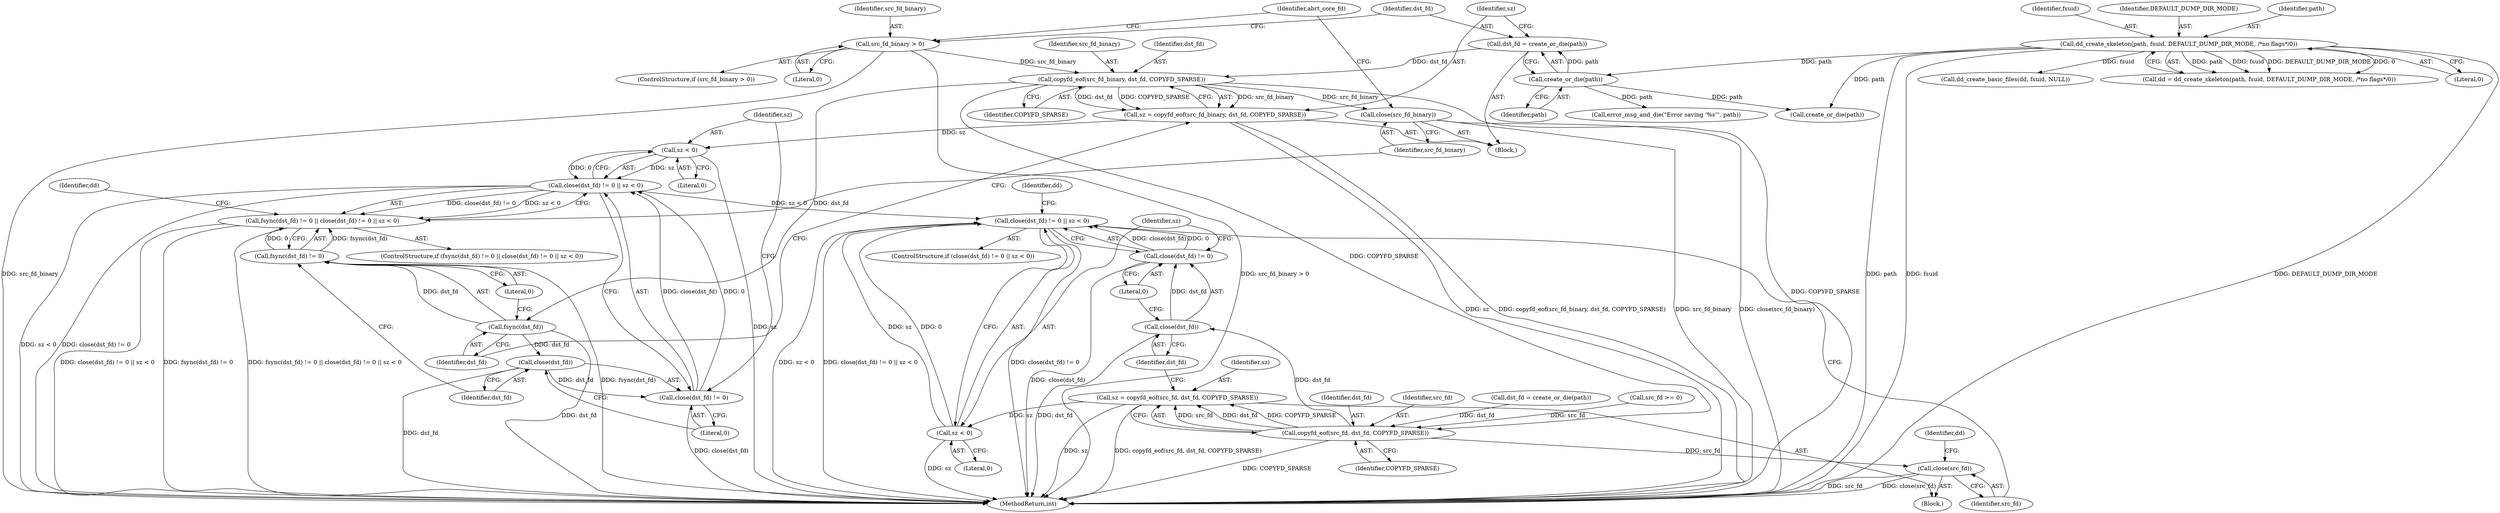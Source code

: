 digraph "0_abrt_8939398b82006ba1fec4ed491339fc075f43fc7c_1@API" {
"1000889" [label="(Call,copyfd_eof(src_fd_binary, dst_fd, COPYFD_SPARSE))"];
"1000877" [label="(Call,src_fd_binary > 0)"];
"1000882" [label="(Call,dst_fd = create_or_die(path))"];
"1000884" [label="(Call,create_or_die(path))"];
"1000643" [label="(Call,dd_create_skeleton(path, fsuid, DEFAULT_DUMP_DIR_MODE, /*no flags*/0))"];
"1000887" [label="(Call,sz = copyfd_eof(src_fd_binary, dst_fd, COPYFD_SPARSE))"];
"1000904" [label="(Call,sz < 0)"];
"1000899" [label="(Call,close(dst_fd) != 0 || sz < 0)"];
"1000894" [label="(Call,fsync(dst_fd) != 0 || close(dst_fd) != 0 || sz < 0)"];
"1001047" [label="(Call,close(dst_fd) != 0 || sz < 0)"];
"1000896" [label="(Call,fsync(dst_fd))"];
"1000895" [label="(Call,fsync(dst_fd) != 0)"];
"1000901" [label="(Call,close(dst_fd))"];
"1000900" [label="(Call,close(dst_fd) != 0)"];
"1000913" [label="(Call,close(src_fd_binary))"];
"1001042" [label="(Call,copyfd_eof(src_fd, dst_fd, COPYFD_SPARSE))"];
"1001040" [label="(Call,sz = copyfd_eof(src_fd, dst_fd, COPYFD_SPARSE))"];
"1001052" [label="(Call,sz < 0)"];
"1001049" [label="(Call,close(dst_fd))"];
"1001048" [label="(Call,close(dst_fd) != 0)"];
"1001061" [label="(Call,close(src_fd))"];
"1000883" [label="(Identifier,dst_fd)"];
"1000884" [label="(Call,create_or_die(path))"];
"1000879" [label="(Literal,0)"];
"1001062" [label="(Identifier,src_fd)"];
"1000890" [label="(Identifier,src_fd_binary)"];
"1001041" [label="(Identifier,sz)"];
"1000656" [label="(Call,dd_create_basic_files(dd, fsuid, NULL))"];
"1000905" [label="(Identifier,sz)"];
"1000641" [label="(Call,dd = dd_create_skeleton(path, fsuid, DEFAULT_DUMP_DIR_MODE, /*no flags*/0))"];
"1000878" [label="(Identifier,src_fd_binary)"];
"1000906" [label="(Literal,0)"];
"1001046" [label="(ControlStructure,if (close(dst_fd) != 0 || sz < 0))"];
"1001051" [label="(Literal,0)"];
"1001050" [label="(Identifier,dst_fd)"];
"1001042" [label="(Call,copyfd_eof(src_fd, dst_fd, COPYFD_SPARSE))"];
"1001228" [label="(MethodReturn,int)"];
"1000902" [label="(Identifier,dst_fd)"];
"1000891" [label="(Identifier,dst_fd)"];
"1001061" [label="(Call,close(src_fd))"];
"1001057" [label="(Identifier,dd)"];
"1000647" [label="(Literal,0)"];
"1000913" [label="(Call,close(src_fd_binary))"];
"1000885" [label="(Identifier,path)"];
"1000882" [label="(Call,dst_fd = create_or_die(path))"];
"1000644" [label="(Identifier,path)"];
"1001044" [label="(Identifier,dst_fd)"];
"1001028" [label="(Block,)"];
"1000910" [label="(Call,error_msg_and_die(\"Error saving '%s'\", path))"];
"1000904" [label="(Call,sz < 0)"];
"1000894" [label="(Call,fsync(dst_fd) != 0 || close(dst_fd) != 0 || sz < 0)"];
"1000643" [label="(Call,dd_create_skeleton(path, fsuid, DEFAULT_DUMP_DIR_MODE, /*no flags*/0))"];
"1000876" [label="(ControlStructure,if (src_fd_binary > 0))"];
"1001053" [label="(Identifier,sz)"];
"1000892" [label="(Identifier,COPYFD_SPARSE)"];
"1001049" [label="(Call,close(dst_fd))"];
"1001064" [label="(Identifier,dd)"];
"1000888" [label="(Identifier,sz)"];
"1000914" [label="(Identifier,src_fd_binary)"];
"1000895" [label="(Call,fsync(dst_fd) != 0)"];
"1000918" [label="(Call,create_or_die(path))"];
"1000893" [label="(ControlStructure,if (fsync(dst_fd) != 0 || close(dst_fd) != 0 || sz < 0))"];
"1001052" [label="(Call,sz < 0)"];
"1000899" [label="(Call,close(dst_fd) != 0 || sz < 0)"];
"1000887" [label="(Call,sz = copyfd_eof(src_fd_binary, dst_fd, COPYFD_SPARSE))"];
"1000645" [label="(Identifier,fsuid)"];
"1001043" [label="(Identifier,src_fd)"];
"1001035" [label="(Call,dst_fd = create_or_die(path))"];
"1001048" [label="(Call,close(dst_fd) != 0)"];
"1000897" [label="(Identifier,dst_fd)"];
"1000903" [label="(Literal,0)"];
"1000898" [label="(Literal,0)"];
"1000880" [label="(Block,)"];
"1000646" [label="(Identifier,DEFAULT_DUMP_DIR_MODE)"];
"1000917" [label="(Identifier,abrt_core_fd)"];
"1000901" [label="(Call,close(dst_fd))"];
"1001045" [label="(Identifier,COPYFD_SPARSE)"];
"1000909" [label="(Identifier,dd)"];
"1001025" [label="(Call,src_fd >= 0)"];
"1000877" [label="(Call,src_fd_binary > 0)"];
"1001040" [label="(Call,sz = copyfd_eof(src_fd, dst_fd, COPYFD_SPARSE))"];
"1000900" [label="(Call,close(dst_fd) != 0)"];
"1001047" [label="(Call,close(dst_fd) != 0 || sz < 0)"];
"1000896" [label="(Call,fsync(dst_fd))"];
"1000889" [label="(Call,copyfd_eof(src_fd_binary, dst_fd, COPYFD_SPARSE))"];
"1001054" [label="(Literal,0)"];
"1000889" -> "1000887"  [label="AST: "];
"1000889" -> "1000892"  [label="CFG: "];
"1000890" -> "1000889"  [label="AST: "];
"1000891" -> "1000889"  [label="AST: "];
"1000892" -> "1000889"  [label="AST: "];
"1000887" -> "1000889"  [label="CFG: "];
"1000889" -> "1001228"  [label="DDG: COPYFD_SPARSE"];
"1000889" -> "1000887"  [label="DDG: src_fd_binary"];
"1000889" -> "1000887"  [label="DDG: dst_fd"];
"1000889" -> "1000887"  [label="DDG: COPYFD_SPARSE"];
"1000877" -> "1000889"  [label="DDG: src_fd_binary"];
"1000882" -> "1000889"  [label="DDG: dst_fd"];
"1000889" -> "1000896"  [label="DDG: dst_fd"];
"1000889" -> "1000913"  [label="DDG: src_fd_binary"];
"1000889" -> "1001042"  [label="DDG: COPYFD_SPARSE"];
"1000877" -> "1000876"  [label="AST: "];
"1000877" -> "1000879"  [label="CFG: "];
"1000878" -> "1000877"  [label="AST: "];
"1000879" -> "1000877"  [label="AST: "];
"1000883" -> "1000877"  [label="CFG: "];
"1000917" -> "1000877"  [label="CFG: "];
"1000877" -> "1001228"  [label="DDG: src_fd_binary"];
"1000877" -> "1001228"  [label="DDG: src_fd_binary > 0"];
"1000882" -> "1000880"  [label="AST: "];
"1000882" -> "1000884"  [label="CFG: "];
"1000883" -> "1000882"  [label="AST: "];
"1000884" -> "1000882"  [label="AST: "];
"1000888" -> "1000882"  [label="CFG: "];
"1000884" -> "1000882"  [label="DDG: path"];
"1000884" -> "1000885"  [label="CFG: "];
"1000885" -> "1000884"  [label="AST: "];
"1000643" -> "1000884"  [label="DDG: path"];
"1000884" -> "1000910"  [label="DDG: path"];
"1000884" -> "1000918"  [label="DDG: path"];
"1000643" -> "1000641"  [label="AST: "];
"1000643" -> "1000647"  [label="CFG: "];
"1000644" -> "1000643"  [label="AST: "];
"1000645" -> "1000643"  [label="AST: "];
"1000646" -> "1000643"  [label="AST: "];
"1000647" -> "1000643"  [label="AST: "];
"1000641" -> "1000643"  [label="CFG: "];
"1000643" -> "1001228"  [label="DDG: DEFAULT_DUMP_DIR_MODE"];
"1000643" -> "1001228"  [label="DDG: path"];
"1000643" -> "1001228"  [label="DDG: fsuid"];
"1000643" -> "1000641"  [label="DDG: path"];
"1000643" -> "1000641"  [label="DDG: fsuid"];
"1000643" -> "1000641"  [label="DDG: DEFAULT_DUMP_DIR_MODE"];
"1000643" -> "1000641"  [label="DDG: 0"];
"1000643" -> "1000656"  [label="DDG: fsuid"];
"1000643" -> "1000918"  [label="DDG: path"];
"1000887" -> "1000880"  [label="AST: "];
"1000888" -> "1000887"  [label="AST: "];
"1000897" -> "1000887"  [label="CFG: "];
"1000887" -> "1001228"  [label="DDG: sz"];
"1000887" -> "1001228"  [label="DDG: copyfd_eof(src_fd_binary, dst_fd, COPYFD_SPARSE)"];
"1000887" -> "1000904"  [label="DDG: sz"];
"1000904" -> "1000899"  [label="AST: "];
"1000904" -> "1000906"  [label="CFG: "];
"1000905" -> "1000904"  [label="AST: "];
"1000906" -> "1000904"  [label="AST: "];
"1000899" -> "1000904"  [label="CFG: "];
"1000904" -> "1001228"  [label="DDG: sz"];
"1000904" -> "1000899"  [label="DDG: sz"];
"1000904" -> "1000899"  [label="DDG: 0"];
"1000899" -> "1000894"  [label="AST: "];
"1000899" -> "1000900"  [label="CFG: "];
"1000900" -> "1000899"  [label="AST: "];
"1000894" -> "1000899"  [label="CFG: "];
"1000899" -> "1001228"  [label="DDG: sz < 0"];
"1000899" -> "1001228"  [label="DDG: close(dst_fd) != 0"];
"1000899" -> "1000894"  [label="DDG: close(dst_fd) != 0"];
"1000899" -> "1000894"  [label="DDG: sz < 0"];
"1000900" -> "1000899"  [label="DDG: close(dst_fd)"];
"1000900" -> "1000899"  [label="DDG: 0"];
"1000899" -> "1001047"  [label="DDG: sz < 0"];
"1000894" -> "1000893"  [label="AST: "];
"1000894" -> "1000895"  [label="CFG: "];
"1000895" -> "1000894"  [label="AST: "];
"1000909" -> "1000894"  [label="CFG: "];
"1000914" -> "1000894"  [label="CFG: "];
"1000894" -> "1001228"  [label="DDG: close(dst_fd) != 0 || sz < 0"];
"1000894" -> "1001228"  [label="DDG: fsync(dst_fd) != 0"];
"1000894" -> "1001228"  [label="DDG: fsync(dst_fd) != 0 || close(dst_fd) != 0 || sz < 0"];
"1000895" -> "1000894"  [label="DDG: fsync(dst_fd)"];
"1000895" -> "1000894"  [label="DDG: 0"];
"1001047" -> "1001046"  [label="AST: "];
"1001047" -> "1001048"  [label="CFG: "];
"1001047" -> "1001052"  [label="CFG: "];
"1001048" -> "1001047"  [label="AST: "];
"1001052" -> "1001047"  [label="AST: "];
"1001057" -> "1001047"  [label="CFG: "];
"1001062" -> "1001047"  [label="CFG: "];
"1001047" -> "1001228"  [label="DDG: close(dst_fd) != 0 || sz < 0"];
"1001047" -> "1001228"  [label="DDG: close(dst_fd) != 0"];
"1001047" -> "1001228"  [label="DDG: sz < 0"];
"1001048" -> "1001047"  [label="DDG: close(dst_fd)"];
"1001048" -> "1001047"  [label="DDG: 0"];
"1001052" -> "1001047"  [label="DDG: sz"];
"1001052" -> "1001047"  [label="DDG: 0"];
"1000896" -> "1000895"  [label="AST: "];
"1000896" -> "1000897"  [label="CFG: "];
"1000897" -> "1000896"  [label="AST: "];
"1000898" -> "1000896"  [label="CFG: "];
"1000896" -> "1001228"  [label="DDG: dst_fd"];
"1000896" -> "1000895"  [label="DDG: dst_fd"];
"1000896" -> "1000901"  [label="DDG: dst_fd"];
"1000895" -> "1000898"  [label="CFG: "];
"1000898" -> "1000895"  [label="AST: "];
"1000902" -> "1000895"  [label="CFG: "];
"1000895" -> "1001228"  [label="DDG: fsync(dst_fd)"];
"1000901" -> "1000900"  [label="AST: "];
"1000901" -> "1000902"  [label="CFG: "];
"1000902" -> "1000901"  [label="AST: "];
"1000903" -> "1000901"  [label="CFG: "];
"1000901" -> "1001228"  [label="DDG: dst_fd"];
"1000901" -> "1000900"  [label="DDG: dst_fd"];
"1000900" -> "1000903"  [label="CFG: "];
"1000903" -> "1000900"  [label="AST: "];
"1000905" -> "1000900"  [label="CFG: "];
"1000900" -> "1001228"  [label="DDG: close(dst_fd)"];
"1000913" -> "1000880"  [label="AST: "];
"1000913" -> "1000914"  [label="CFG: "];
"1000914" -> "1000913"  [label="AST: "];
"1000917" -> "1000913"  [label="CFG: "];
"1000913" -> "1001228"  [label="DDG: src_fd_binary"];
"1000913" -> "1001228"  [label="DDG: close(src_fd_binary)"];
"1001042" -> "1001040"  [label="AST: "];
"1001042" -> "1001045"  [label="CFG: "];
"1001043" -> "1001042"  [label="AST: "];
"1001044" -> "1001042"  [label="AST: "];
"1001045" -> "1001042"  [label="AST: "];
"1001040" -> "1001042"  [label="CFG: "];
"1001042" -> "1001228"  [label="DDG: COPYFD_SPARSE"];
"1001042" -> "1001040"  [label="DDG: src_fd"];
"1001042" -> "1001040"  [label="DDG: dst_fd"];
"1001042" -> "1001040"  [label="DDG: COPYFD_SPARSE"];
"1001025" -> "1001042"  [label="DDG: src_fd"];
"1001035" -> "1001042"  [label="DDG: dst_fd"];
"1001042" -> "1001049"  [label="DDG: dst_fd"];
"1001042" -> "1001061"  [label="DDG: src_fd"];
"1001040" -> "1001028"  [label="AST: "];
"1001041" -> "1001040"  [label="AST: "];
"1001050" -> "1001040"  [label="CFG: "];
"1001040" -> "1001228"  [label="DDG: sz"];
"1001040" -> "1001228"  [label="DDG: copyfd_eof(src_fd, dst_fd, COPYFD_SPARSE)"];
"1001040" -> "1001052"  [label="DDG: sz"];
"1001052" -> "1001054"  [label="CFG: "];
"1001053" -> "1001052"  [label="AST: "];
"1001054" -> "1001052"  [label="AST: "];
"1001052" -> "1001228"  [label="DDG: sz"];
"1001049" -> "1001048"  [label="AST: "];
"1001049" -> "1001050"  [label="CFG: "];
"1001050" -> "1001049"  [label="AST: "];
"1001051" -> "1001049"  [label="CFG: "];
"1001049" -> "1001228"  [label="DDG: dst_fd"];
"1001049" -> "1001048"  [label="DDG: dst_fd"];
"1001048" -> "1001051"  [label="CFG: "];
"1001051" -> "1001048"  [label="AST: "];
"1001053" -> "1001048"  [label="CFG: "];
"1001048" -> "1001228"  [label="DDG: close(dst_fd)"];
"1001061" -> "1001028"  [label="AST: "];
"1001061" -> "1001062"  [label="CFG: "];
"1001062" -> "1001061"  [label="AST: "];
"1001064" -> "1001061"  [label="CFG: "];
"1001061" -> "1001228"  [label="DDG: src_fd"];
"1001061" -> "1001228"  [label="DDG: close(src_fd)"];
}
